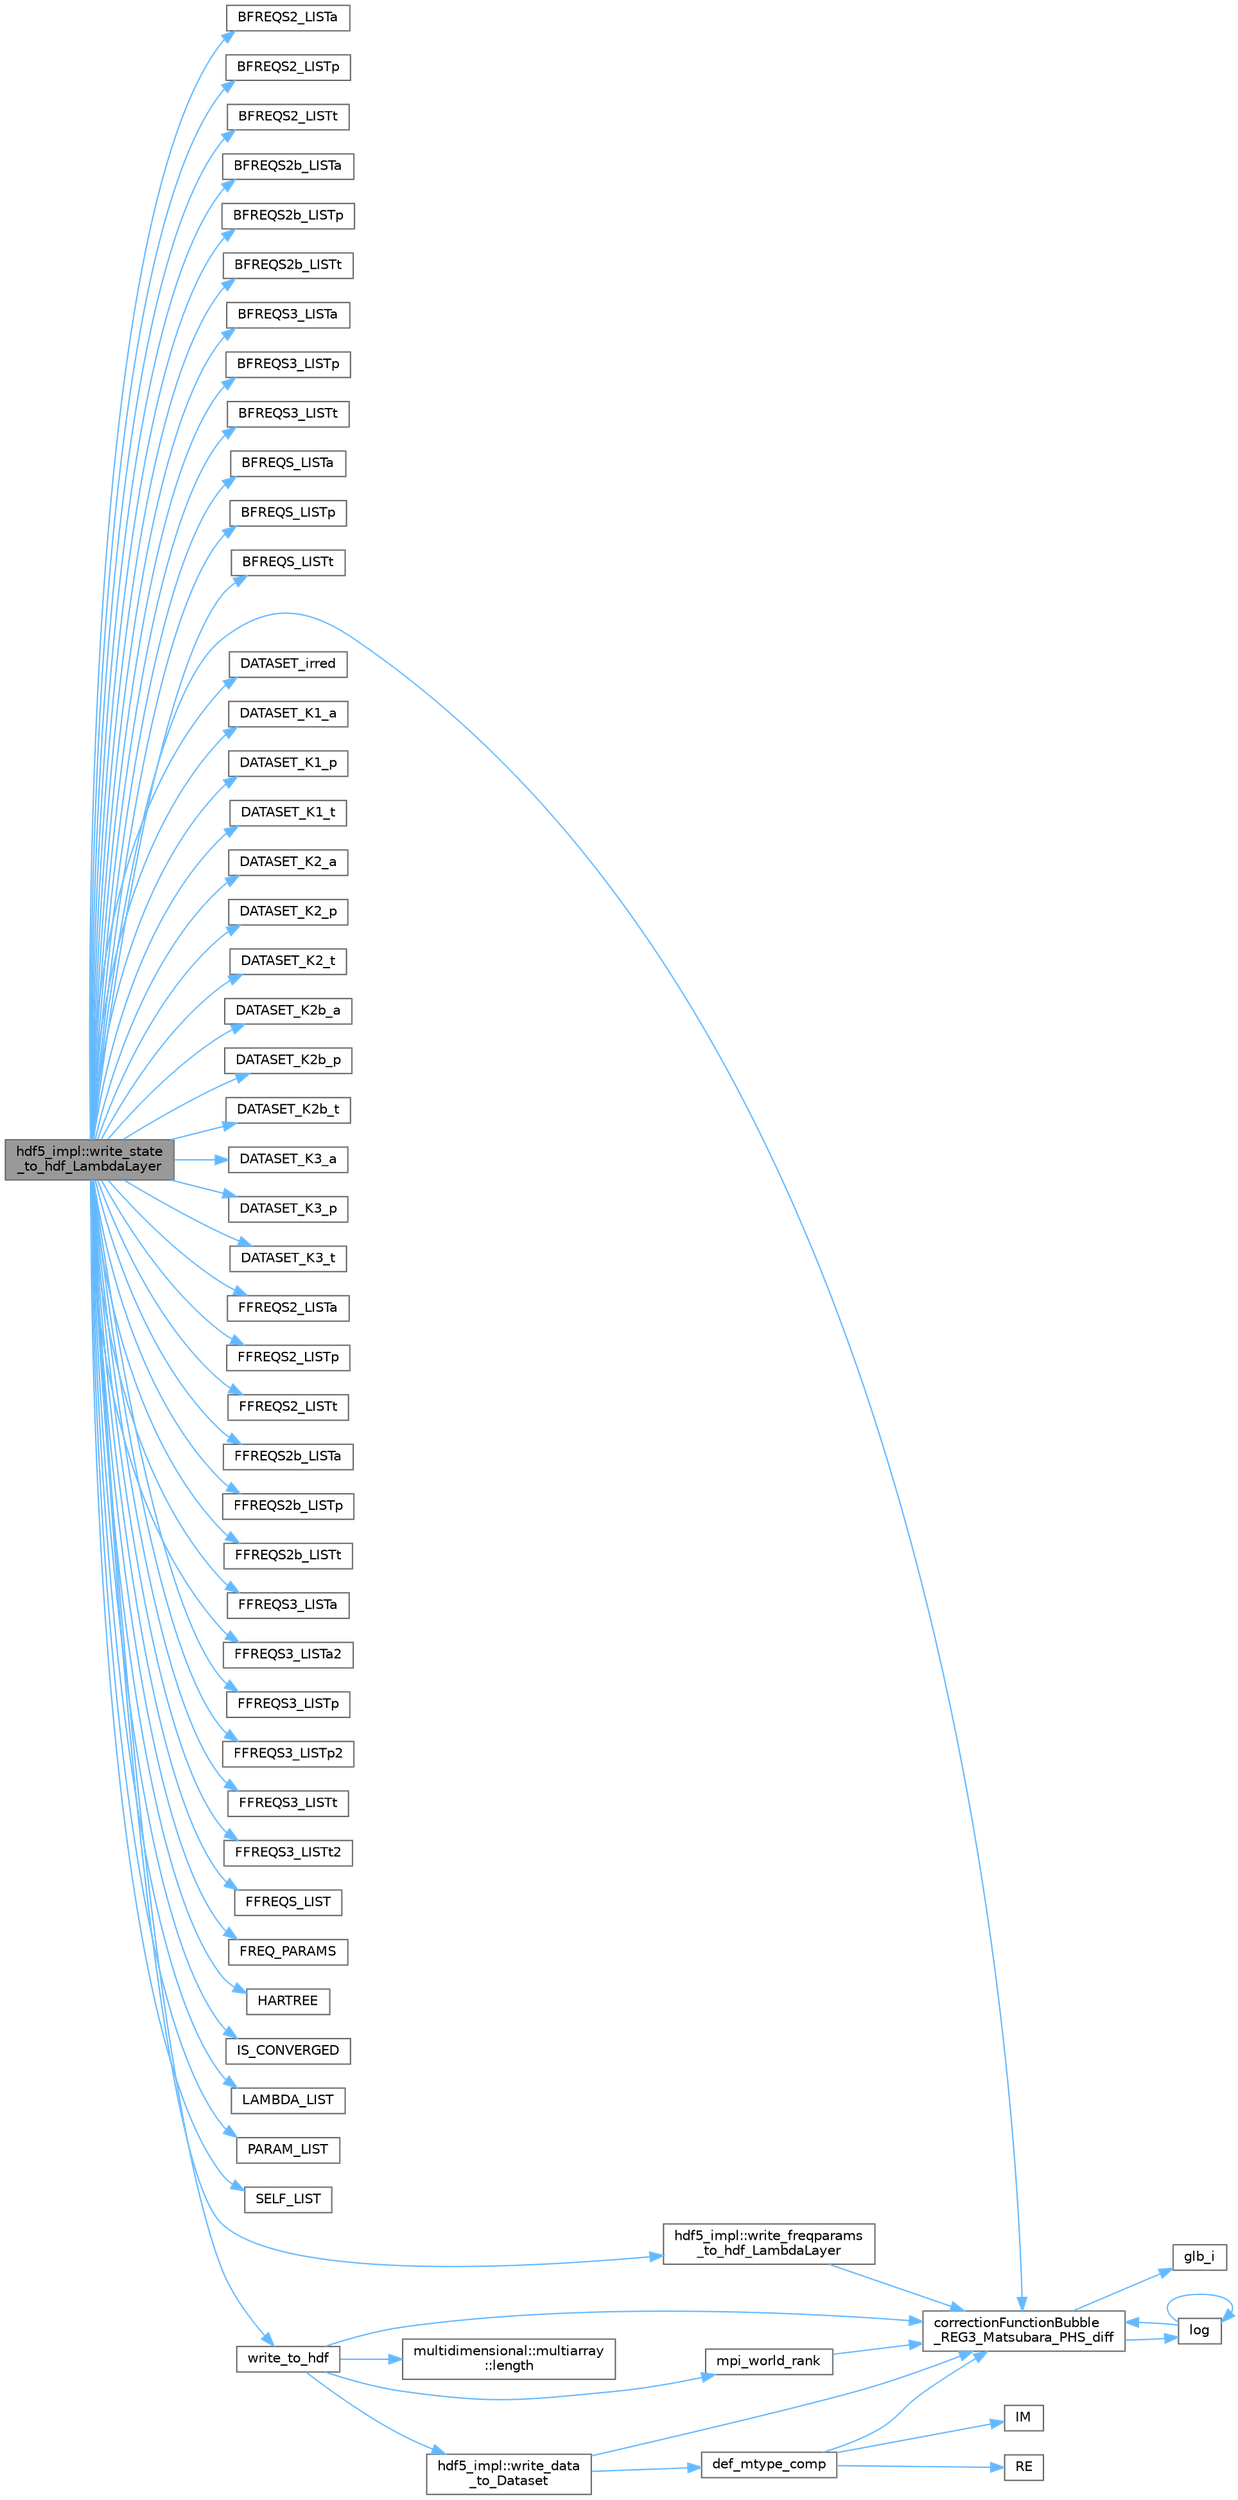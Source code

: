 digraph "hdf5_impl::write_state_to_hdf_LambdaLayer"
{
 // INTERACTIVE_SVG=YES
 // LATEX_PDF_SIZE
  bgcolor="transparent";
  edge [fontname=Helvetica,fontsize=10,labelfontname=Helvetica,labelfontsize=10];
  node [fontname=Helvetica,fontsize=10,shape=box,height=0.2,width=0.4];
  rankdir="LR";
  Node1 [id="Node000001",label="hdf5_impl::write_state\l_to_hdf_LambdaLayer",height=0.2,width=0.4,color="gray40", fillcolor="grey60", style="filled", fontcolor="black",tooltip=" "];
  Node1 -> Node2 [id="edge1_Node000001_Node000002",color="steelblue1",style="solid",tooltip=" "];
  Node2 [id="Node000002",label="BFREQS2_LISTa",height=0.2,width=0.4,color="grey40", fillcolor="white", style="filled",URL="$d5/de4/hdf5__routines_8hpp.html#a70793387b40f5c718d6168c704baf69f",tooltip=" "];
  Node1 -> Node3 [id="edge2_Node000001_Node000003",color="steelblue1",style="solid",tooltip=" "];
  Node3 [id="Node000003",label="BFREQS2_LISTp",height=0.2,width=0.4,color="grey40", fillcolor="white", style="filled",URL="$d5/de4/hdf5__routines_8hpp.html#aac06badb3b4bcb361121d0a3878ac32f",tooltip=" "];
  Node1 -> Node4 [id="edge3_Node000001_Node000004",color="steelblue1",style="solid",tooltip=" "];
  Node4 [id="Node000004",label="BFREQS2_LISTt",height=0.2,width=0.4,color="grey40", fillcolor="white", style="filled",URL="$d5/de4/hdf5__routines_8hpp.html#afa40302e1b4a4c45c889083c6dc9c63b",tooltip=" "];
  Node1 -> Node5 [id="edge4_Node000001_Node000005",color="steelblue1",style="solid",tooltip=" "];
  Node5 [id="Node000005",label="BFREQS2b_LISTa",height=0.2,width=0.4,color="grey40", fillcolor="white", style="filled",URL="$d5/de4/hdf5__routines_8hpp.html#a1a2f594a06f492bb3d1dbdb05e8150d9",tooltip=" "];
  Node1 -> Node6 [id="edge5_Node000001_Node000006",color="steelblue1",style="solid",tooltip=" "];
  Node6 [id="Node000006",label="BFREQS2b_LISTp",height=0.2,width=0.4,color="grey40", fillcolor="white", style="filled",URL="$d5/de4/hdf5__routines_8hpp.html#a5b489d2d6e8eb0dd85cebe667e87e16b",tooltip=" "];
  Node1 -> Node7 [id="edge6_Node000001_Node000007",color="steelblue1",style="solid",tooltip=" "];
  Node7 [id="Node000007",label="BFREQS2b_LISTt",height=0.2,width=0.4,color="grey40", fillcolor="white", style="filled",URL="$d5/de4/hdf5__routines_8hpp.html#a1a2e0eace8fc3abb69c44e6eae91b63f",tooltip=" "];
  Node1 -> Node8 [id="edge7_Node000001_Node000008",color="steelblue1",style="solid",tooltip=" "];
  Node8 [id="Node000008",label="BFREQS3_LISTa",height=0.2,width=0.4,color="grey40", fillcolor="white", style="filled",URL="$d5/de4/hdf5__routines_8hpp.html#a21f617d5e29f1e49f014a799e6ac2f2a",tooltip=" "];
  Node1 -> Node9 [id="edge8_Node000001_Node000009",color="steelblue1",style="solid",tooltip=" "];
  Node9 [id="Node000009",label="BFREQS3_LISTp",height=0.2,width=0.4,color="grey40", fillcolor="white", style="filled",URL="$d5/de4/hdf5__routines_8hpp.html#abb2b74041cb7252e511182c80d53859e",tooltip=" "];
  Node1 -> Node10 [id="edge9_Node000001_Node000010",color="steelblue1",style="solid",tooltip=" "];
  Node10 [id="Node000010",label="BFREQS3_LISTt",height=0.2,width=0.4,color="grey40", fillcolor="white", style="filled",URL="$d5/de4/hdf5__routines_8hpp.html#a2a7ab7f91577e91f691eae7d55f185f8",tooltip=" "];
  Node1 -> Node11 [id="edge10_Node000001_Node000011",color="steelblue1",style="solid",tooltip=" "];
  Node11 [id="Node000011",label="BFREQS_LISTa",height=0.2,width=0.4,color="grey40", fillcolor="white", style="filled",URL="$d5/de4/hdf5__routines_8hpp.html#aa4382f09b8cee0fa7a9359a92f89f201",tooltip=" "];
  Node1 -> Node12 [id="edge11_Node000001_Node000012",color="steelblue1",style="solid",tooltip=" "];
  Node12 [id="Node000012",label="BFREQS_LISTp",height=0.2,width=0.4,color="grey40", fillcolor="white", style="filled",URL="$d5/de4/hdf5__routines_8hpp.html#a325a5ba033e38880fc4336eafea6c9ac",tooltip=" "];
  Node1 -> Node13 [id="edge12_Node000001_Node000013",color="steelblue1",style="solid",tooltip=" "];
  Node13 [id="Node000013",label="BFREQS_LISTt",height=0.2,width=0.4,color="grey40", fillcolor="white", style="filled",URL="$d5/de4/hdf5__routines_8hpp.html#a9cd353ab74e22f7973bc28c249970455",tooltip=" "];
  Node1 -> Node14 [id="edge13_Node000001_Node000014",color="steelblue1",style="solid",tooltip=" "];
  Node14 [id="Node000014",label="correctionFunctionBubble\l_REG3_Matsubara_PHS_diff",height=0.2,width=0.4,color="grey40", fillcolor="white", style="filled",URL="$dd/dea/bubble__corrections_8hpp.html#aff27784f97591f505f77ff0065ab57af",tooltip=" "];
  Node14 -> Node15 [id="edge14_Node000014_Node000015",color="steelblue1",style="solid",tooltip=" "];
  Node15 [id="Node000015",label="glb_i",height=0.2,width=0.4,color="grey40", fillcolor="white", style="filled",URL="$d7/d59/data__structures_8hpp.html#ae0c8f095bd2588bb4d374b002c94a90d",tooltip=" "];
  Node14 -> Node16 [id="edge15_Node000014_Node000016",color="steelblue1",style="solid",tooltip=" "];
  Node16 [id="Node000016",label="log",height=0.2,width=0.4,color="grey40", fillcolor="white", style="filled",URL="$d7/d43/KramersKronig_8c_09_09.html#ad9512117c829517886f44895ef9ece90",tooltip=" "];
  Node16 -> Node14 [id="edge16_Node000016_Node000014",color="steelblue1",style="solid",tooltip=" "];
  Node16 -> Node16 [id="edge17_Node000016_Node000016",color="steelblue1",style="solid",tooltip=" "];
  Node1 -> Node17 [id="edge18_Node000001_Node000017",color="steelblue1",style="solid",tooltip=" "];
  Node17 [id="Node000017",label="DATASET_irred",height=0.2,width=0.4,color="grey40", fillcolor="white", style="filled",URL="$d5/de4/hdf5__routines_8hpp.html#a3a6423eb277935f4127bcfa984e40864",tooltip=" "];
  Node1 -> Node18 [id="edge19_Node000001_Node000018",color="steelblue1",style="solid",tooltip=" "];
  Node18 [id="Node000018",label="DATASET_K1_a",height=0.2,width=0.4,color="grey40", fillcolor="white", style="filled",URL="$d5/de4/hdf5__routines_8hpp.html#a70fbfef3ed2df3253dff3f30e5c684af",tooltip=" "];
  Node1 -> Node19 [id="edge20_Node000001_Node000019",color="steelblue1",style="solid",tooltip=" "];
  Node19 [id="Node000019",label="DATASET_K1_p",height=0.2,width=0.4,color="grey40", fillcolor="white", style="filled",URL="$d5/de4/hdf5__routines_8hpp.html#ad4bd18e8faec35d1aec625963949d3a2",tooltip=" "];
  Node1 -> Node20 [id="edge21_Node000001_Node000020",color="steelblue1",style="solid",tooltip=" "];
  Node20 [id="Node000020",label="DATASET_K1_t",height=0.2,width=0.4,color="grey40", fillcolor="white", style="filled",URL="$d5/de4/hdf5__routines_8hpp.html#a6b0ad8d4c9ce18a0181aec59711c2d9e",tooltip=" "];
  Node1 -> Node21 [id="edge22_Node000001_Node000021",color="steelblue1",style="solid",tooltip=" "];
  Node21 [id="Node000021",label="DATASET_K2_a",height=0.2,width=0.4,color="grey40", fillcolor="white", style="filled",URL="$d5/de4/hdf5__routines_8hpp.html#aeedff3917ce193abcf28d56d533c06af",tooltip=" "];
  Node1 -> Node22 [id="edge23_Node000001_Node000022",color="steelblue1",style="solid",tooltip=" "];
  Node22 [id="Node000022",label="DATASET_K2_p",height=0.2,width=0.4,color="grey40", fillcolor="white", style="filled",URL="$d5/de4/hdf5__routines_8hpp.html#a6b7db1afef15b575b083e27f59dce10b",tooltip=" "];
  Node1 -> Node23 [id="edge24_Node000001_Node000023",color="steelblue1",style="solid",tooltip=" "];
  Node23 [id="Node000023",label="DATASET_K2_t",height=0.2,width=0.4,color="grey40", fillcolor="white", style="filled",URL="$d5/de4/hdf5__routines_8hpp.html#aa0c88c27ef97c826cbdaa5ab65c5ea7a",tooltip=" "];
  Node1 -> Node24 [id="edge25_Node000001_Node000024",color="steelblue1",style="solid",tooltip=" "];
  Node24 [id="Node000024",label="DATASET_K2b_a",height=0.2,width=0.4,color="grey40", fillcolor="white", style="filled",URL="$d5/de4/hdf5__routines_8hpp.html#a2de0b0b07342af762f71fe56d81ff6a4",tooltip=" "];
  Node1 -> Node25 [id="edge26_Node000001_Node000025",color="steelblue1",style="solid",tooltip=" "];
  Node25 [id="Node000025",label="DATASET_K2b_p",height=0.2,width=0.4,color="grey40", fillcolor="white", style="filled",URL="$d5/de4/hdf5__routines_8hpp.html#ae052d0568389dc8653a0909a79be1724",tooltip=" "];
  Node1 -> Node26 [id="edge27_Node000001_Node000026",color="steelblue1",style="solid",tooltip=" "];
  Node26 [id="Node000026",label="DATASET_K2b_t",height=0.2,width=0.4,color="grey40", fillcolor="white", style="filled",URL="$d5/de4/hdf5__routines_8hpp.html#a9dda3f77431924b6c05e15e8520e95a1",tooltip=" "];
  Node1 -> Node27 [id="edge28_Node000001_Node000027",color="steelblue1",style="solid",tooltip=" "];
  Node27 [id="Node000027",label="DATASET_K3_a",height=0.2,width=0.4,color="grey40", fillcolor="white", style="filled",URL="$d5/de4/hdf5__routines_8hpp.html#aa455336c9836bbc13e5bc6acfba4a5fe",tooltip=" "];
  Node1 -> Node28 [id="edge29_Node000001_Node000028",color="steelblue1",style="solid",tooltip=" "];
  Node28 [id="Node000028",label="DATASET_K3_p",height=0.2,width=0.4,color="grey40", fillcolor="white", style="filled",URL="$d5/de4/hdf5__routines_8hpp.html#ac5ae5b49e25460f9c74f7dd4da8292d1",tooltip=" "];
  Node1 -> Node29 [id="edge30_Node000001_Node000029",color="steelblue1",style="solid",tooltip=" "];
  Node29 [id="Node000029",label="DATASET_K3_t",height=0.2,width=0.4,color="grey40", fillcolor="white", style="filled",URL="$d5/de4/hdf5__routines_8hpp.html#aaacec41cca059ecf69f45d177a133ba1",tooltip=" "];
  Node1 -> Node30 [id="edge31_Node000001_Node000030",color="steelblue1",style="solid",tooltip=" "];
  Node30 [id="Node000030",label="FFREQS2_LISTa",height=0.2,width=0.4,color="grey40", fillcolor="white", style="filled",URL="$d5/de4/hdf5__routines_8hpp.html#a77f7cb8364d3e7e9e60772168c1a8e20",tooltip=" "];
  Node1 -> Node31 [id="edge32_Node000001_Node000031",color="steelblue1",style="solid",tooltip=" "];
  Node31 [id="Node000031",label="FFREQS2_LISTp",height=0.2,width=0.4,color="grey40", fillcolor="white", style="filled",URL="$d5/de4/hdf5__routines_8hpp.html#a1a2050a88d0823f9d6e74f514cd3104b",tooltip=" "];
  Node1 -> Node32 [id="edge33_Node000001_Node000032",color="steelblue1",style="solid",tooltip=" "];
  Node32 [id="Node000032",label="FFREQS2_LISTt",height=0.2,width=0.4,color="grey40", fillcolor="white", style="filled",URL="$d5/de4/hdf5__routines_8hpp.html#acccb15e4720efbd821876ddbaafca598",tooltip=" "];
  Node1 -> Node33 [id="edge34_Node000001_Node000033",color="steelblue1",style="solid",tooltip=" "];
  Node33 [id="Node000033",label="FFREQS2b_LISTa",height=0.2,width=0.4,color="grey40", fillcolor="white", style="filled",URL="$d5/de4/hdf5__routines_8hpp.html#a005236ebf70e84a44dcbc2bf1a38240e",tooltip=" "];
  Node1 -> Node34 [id="edge35_Node000001_Node000034",color="steelblue1",style="solid",tooltip=" "];
  Node34 [id="Node000034",label="FFREQS2b_LISTp",height=0.2,width=0.4,color="grey40", fillcolor="white", style="filled",URL="$d5/de4/hdf5__routines_8hpp.html#ad835afddea0ce446346ea73873de9317",tooltip=" "];
  Node1 -> Node35 [id="edge36_Node000001_Node000035",color="steelblue1",style="solid",tooltip=" "];
  Node35 [id="Node000035",label="FFREQS2b_LISTt",height=0.2,width=0.4,color="grey40", fillcolor="white", style="filled",URL="$d5/de4/hdf5__routines_8hpp.html#a8a349e2a96d022e93b1e70da3a6add0a",tooltip=" "];
  Node1 -> Node36 [id="edge37_Node000001_Node000036",color="steelblue1",style="solid",tooltip=" "];
  Node36 [id="Node000036",label="FFREQS3_LISTa",height=0.2,width=0.4,color="grey40", fillcolor="white", style="filled",URL="$d5/de4/hdf5__routines_8hpp.html#ae6bcd6cf33bfdb1b539328b0eef6b0cf",tooltip=" "];
  Node1 -> Node37 [id="edge38_Node000001_Node000037",color="steelblue1",style="solid",tooltip=" "];
  Node37 [id="Node000037",label="FFREQS3_LISTa2",height=0.2,width=0.4,color="grey40", fillcolor="white", style="filled",URL="$d5/de4/hdf5__routines_8hpp.html#ad1b2e3e2b85f135ca87eb4da1aa0d219",tooltip=" "];
  Node1 -> Node38 [id="edge39_Node000001_Node000038",color="steelblue1",style="solid",tooltip=" "];
  Node38 [id="Node000038",label="FFREQS3_LISTp",height=0.2,width=0.4,color="grey40", fillcolor="white", style="filled",URL="$d5/de4/hdf5__routines_8hpp.html#ab3465a151422431590005eed97f76231",tooltip=" "];
  Node1 -> Node39 [id="edge40_Node000001_Node000039",color="steelblue1",style="solid",tooltip=" "];
  Node39 [id="Node000039",label="FFREQS3_LISTp2",height=0.2,width=0.4,color="grey40", fillcolor="white", style="filled",URL="$d5/de4/hdf5__routines_8hpp.html#a8d6dff6b8b75678e16f0e382403c73d9",tooltip=" "];
  Node1 -> Node40 [id="edge41_Node000001_Node000040",color="steelblue1",style="solid",tooltip=" "];
  Node40 [id="Node000040",label="FFREQS3_LISTt",height=0.2,width=0.4,color="grey40", fillcolor="white", style="filled",URL="$d5/de4/hdf5__routines_8hpp.html#a16adf80cb1d71c36eba44db4f2073615",tooltip=" "];
  Node1 -> Node41 [id="edge42_Node000001_Node000041",color="steelblue1",style="solid",tooltip=" "];
  Node41 [id="Node000041",label="FFREQS3_LISTt2",height=0.2,width=0.4,color="grey40", fillcolor="white", style="filled",URL="$d5/de4/hdf5__routines_8hpp.html#ac057361dc5d3b4a9d092da413a95a031",tooltip=" "];
  Node1 -> Node42 [id="edge43_Node000001_Node000042",color="steelblue1",style="solid",tooltip=" "];
  Node42 [id="Node000042",label="FFREQS_LIST",height=0.2,width=0.4,color="grey40", fillcolor="white", style="filled",URL="$d5/de4/hdf5__routines_8hpp.html#a000928a93e5676eb68968c067d7dc98e",tooltip=" "];
  Node1 -> Node43 [id="edge44_Node000001_Node000043",color="steelblue1",style="solid",tooltip=" "];
  Node43 [id="Node000043",label="FREQ_PARAMS",height=0.2,width=0.4,color="grey40", fillcolor="white", style="filled",URL="$d5/de4/hdf5__routines_8hpp.html#ad6f5322e464b455673993e1021f01cc8",tooltip=" "];
  Node1 -> Node44 [id="edge45_Node000001_Node000044",color="steelblue1",style="solid",tooltip=" "];
  Node44 [id="Node000044",label="HARTREE",height=0.2,width=0.4,color="grey40", fillcolor="white", style="filled",URL="$d5/de4/hdf5__routines_8hpp.html#ab024ad1aa7a036169945b7ae80985dec",tooltip=" "];
  Node1 -> Node45 [id="edge46_Node000001_Node000045",color="steelblue1",style="solid",tooltip=" "];
  Node45 [id="Node000045",label="IS_CONVERGED",height=0.2,width=0.4,color="grey40", fillcolor="white", style="filled",URL="$d5/de4/hdf5__routines_8hpp.html#a31b4dbbf41f3faf7898b472c1035b558",tooltip=" "];
  Node1 -> Node46 [id="edge47_Node000001_Node000046",color="steelblue1",style="solid",tooltip=" "];
  Node46 [id="Node000046",label="LAMBDA_LIST",height=0.2,width=0.4,color="grey40", fillcolor="white", style="filled",URL="$d5/de4/hdf5__routines_8hpp.html#aa3e184a5a9d2466af831b13169261de2",tooltip=" "];
  Node1 -> Node47 [id="edge48_Node000001_Node000047",color="steelblue1",style="solid",tooltip=" "];
  Node47 [id="Node000047",label="PARAM_LIST",height=0.2,width=0.4,color="grey40", fillcolor="white", style="filled",URL="$d5/de4/hdf5__routines_8hpp.html#a5f6a575ad9a575289e8d4ec6a609f062",tooltip=" "];
  Node1 -> Node48 [id="edge49_Node000001_Node000048",color="steelblue1",style="solid",tooltip=" "];
  Node48 [id="Node000048",label="SELF_LIST",height=0.2,width=0.4,color="grey40", fillcolor="white", style="filled",URL="$d5/de4/hdf5__routines_8hpp.html#a9a02bb311149745160c7983f8aa7215d",tooltip=" "];
  Node1 -> Node49 [id="edge50_Node000001_Node000049",color="steelblue1",style="solid",tooltip=" "];
  Node49 [id="Node000049",label="hdf5_impl::write_freqparams\l_to_hdf_LambdaLayer",height=0.2,width=0.4,color="grey40", fillcolor="white", style="filled",URL="$de/dac/namespacehdf5__impl.html#ac77e56ba9f320721c5cfc26f6709c9e1",tooltip=" "];
  Node49 -> Node14 [id="edge51_Node000049_Node000014",color="steelblue1",style="solid",tooltip=" "];
  Node1 -> Node50 [id="edge52_Node000001_Node000050",color="steelblue1",style="solid",tooltip=" "];
  Node50 [id="Node000050",label="write_to_hdf",height=0.2,width=0.4,color="grey40", fillcolor="white", style="filled",URL="$d5/de4/hdf5__routines_8hpp.html#a2337339bdea1a060b1205e7bcba3bb20",tooltip="Write multiarray to HDF group/file."];
  Node50 -> Node14 [id="edge53_Node000050_Node000014",color="steelblue1",style="solid",tooltip=" "];
  Node50 -> Node51 [id="edge54_Node000050_Node000051",color="steelblue1",style="solid",tooltip=" "];
  Node51 [id="Node000051",label="multidimensional::multiarray\l::length",height=0.2,width=0.4,color="grey40", fillcolor="white", style="filled",URL="$d7/d3f/classmultidimensional_1_1multiarray.html#aca0527dd01461a6b0e5979af8d399fc5",tooltip=" "];
  Node50 -> Node52 [id="edge55_Node000050_Node000052",color="steelblue1",style="solid",tooltip=" "];
  Node52 [id="Node000052",label="mpi_world_rank",height=0.2,width=0.4,color="grey40", fillcolor="white", style="filled",URL="$d4/dda/mpi__setup_8c_09_09.html#a191972e98e51a56d90e8e5f750496c7d",tooltip=" "];
  Node52 -> Node14 [id="edge56_Node000052_Node000014",color="steelblue1",style="solid",tooltip=" "];
  Node50 -> Node53 [id="edge57_Node000050_Node000053",color="steelblue1",style="solid",tooltip=" "];
  Node53 [id="Node000053",label="hdf5_impl::write_data\l_to_Dataset",height=0.2,width=0.4,color="grey40", fillcolor="white", style="filled",URL="$de/dac/namespacehdf5__impl.html#a2c81f521e97b68137709bb9b0719c9a7",tooltip=" "];
  Node53 -> Node14 [id="edge58_Node000053_Node000014",color="steelblue1",style="solid",tooltip=" "];
  Node53 -> Node54 [id="edge59_Node000053_Node000054",color="steelblue1",style="solid",tooltip=" "];
  Node54 [id="Node000054",label="def_mtype_comp",height=0.2,width=0.4,color="grey40", fillcolor="white", style="filled",URL="$d5/d4f/hdf5__routines_8c_09_09.html#a77fed1ad1e5982cb30b9631a74ebf278",tooltip=" "];
  Node54 -> Node14 [id="edge60_Node000054_Node000014",color="steelblue1",style="solid",tooltip=" "];
  Node54 -> Node55 [id="edge61_Node000054_Node000055",color="steelblue1",style="solid",tooltip=" "];
  Node55 [id="Node000055",label="IM",height=0.2,width=0.4,color="grey40", fillcolor="white", style="filled",URL="$d5/de4/hdf5__routines_8hpp.html#aa0d41e2bda820402cbaae0a0b3122620",tooltip=" "];
  Node54 -> Node56 [id="edge62_Node000054_Node000056",color="steelblue1",style="solid",tooltip=" "];
  Node56 [id="Node000056",label="RE",height=0.2,width=0.4,color="grey40", fillcolor="white", style="filled",URL="$d5/de4/hdf5__routines_8hpp.html#ad1fb71130ef4e456f0f28a5a79fa33f9",tooltip=" "];
}
